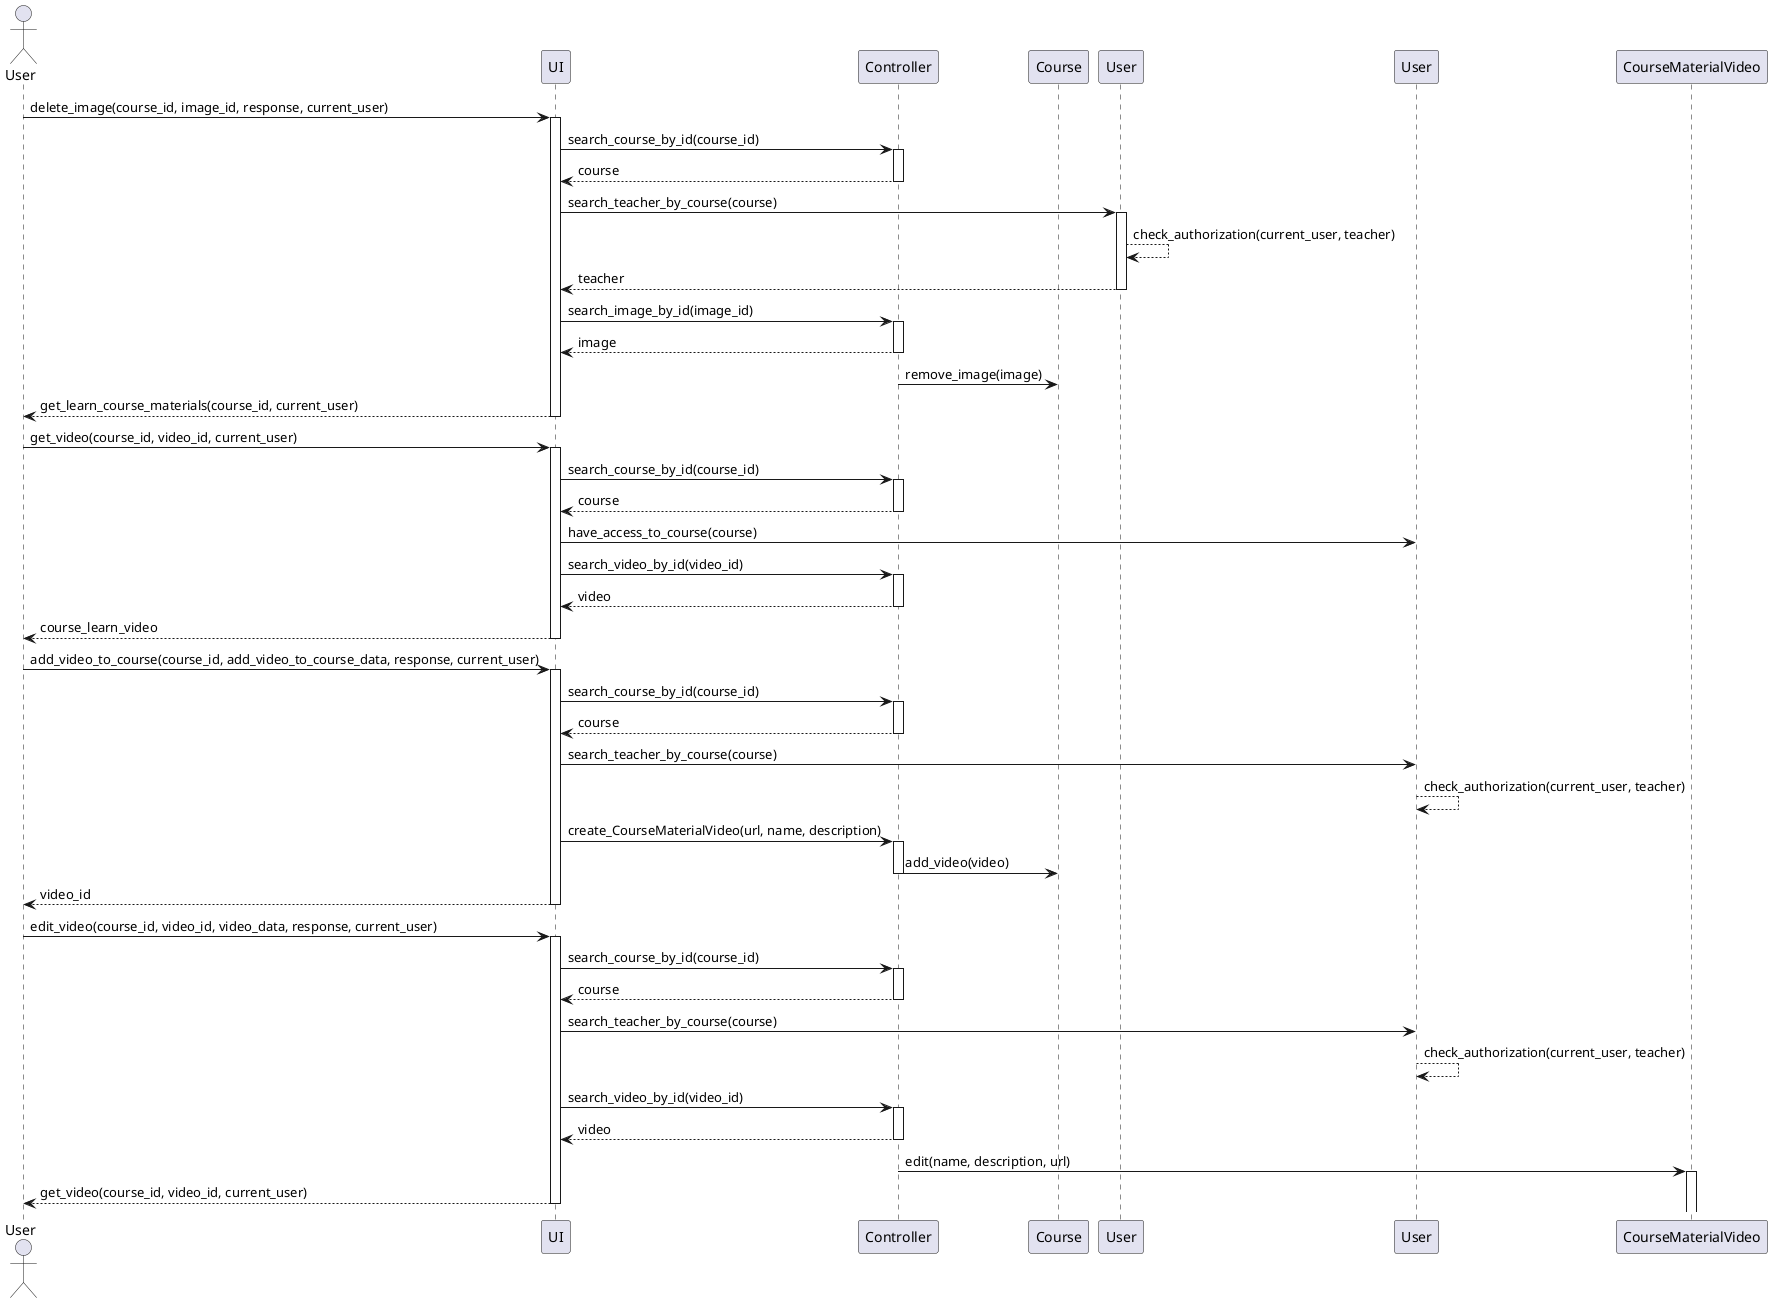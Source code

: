 @startuml Udemy Sequence Diagram (Functions)

actor "User" as UserActor

participant "UI" as Server
participant Controller
participant Course
participant "User" as UserClass

UserActor -> Server: delete_image(course_id, image_id, response, current_user)
activate Server
Server -> Controller: search_course_by_id(course_id)
activate Controller
Controller --> Server: course
deactivate Controller
Server -> UserClass: search_teacher_by_course(course)
activate UserClass
UserClass --> UserClass: check_authorization(current_user, teacher)
UserClass --> Server: teacher
deactivate UserClass
Server -> Controller: search_image_by_id(image_id)
activate Controller
Controller --> Server: image
deactivate Controller
Controller -> Course: remove_image(image)
deactivate Controller
Server --> UserActor: get_learn_course_materials(course_id, current_user)
deactivate Server

UserActor -> Server: get_video(course_id, video_id, current_user)
activate Server
Server -> Controller: search_course_by_id(course_id)
activate Controller
Controller --> Server: course
deactivate Controller
Server -> User: have_access_to_course(course)
Server -> Controller: search_video_by_id(video_id)
activate Controller
Controller --> Server: video
deactivate Controller
Server --> UserActor: course_learn_video
deactivate Server

UserActor -> Server: add_video_to_course(course_id, add_video_to_course_data, response, current_user)
activate Server
Server -> Controller: search_course_by_id(course_id)
activate Controller
Controller --> Server: course
deactivate Controller
Server -> User: search_teacher_by_course(course)
User --> User: check_authorization(current_user, teacher)
Server -> Controller: create_CourseMaterialVideo(url, name, description)
activate Controller
Controller -> Course: add_video(video)
deactivate Controller
Server --> UserActor: video_id
deactivate Server

UserActor -> Server: edit_video(course_id, video_id, video_data, response, current_user)
activate Server
Server -> Controller: search_course_by_id(course_id)
activate Controller
Controller --> Server: course
deactivate Controller
Server -> User: search_teacher_by_course(course)
User --> User: check_authorization(current_user, teacher)
Server -> Controller: search_video_by_id(video_id)
activate Controller
Controller --> Server: video
deactivate Controller
Controller -> CourseMaterialVideo: edit(name, description, url)
activate CourseMaterialVideo
Server --> UserActor: get_video(course_id, video_id, current_user)
deactivate Server

@enduml